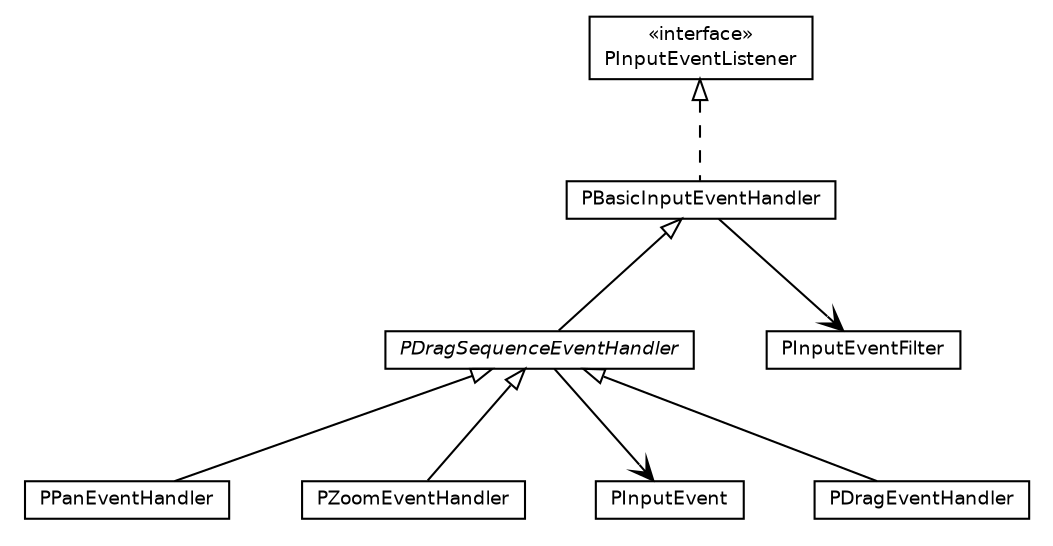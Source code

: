 #!/usr/local/bin/dot
#
# Class diagram 
# Generated by UmlGraph version 4.6 (http://www.spinellis.gr/sw/umlgraph)
#

digraph G {
	edge [fontname="Helvetica",fontsize=10,labelfontname="Helvetica",labelfontsize=10];
	node [fontname="Helvetica",fontsize=10,shape=plaintext];
	// edu.umd.cs.piccolo.event.PDragSequenceEventHandler
	c95 [label=<<table border="0" cellborder="1" cellspacing="0" cellpadding="2" port="p" href="./PDragSequenceEventHandler.html">
		<tr><td><table border="0" cellspacing="0" cellpadding="1">
			<tr><td><font face="Helvetica-Oblique"> PDragSequenceEventHandler </font></td></tr>
		</table></td></tr>
		</table>>, fontname="Helvetica", fontcolor="black", fontsize=9.0];
	// edu.umd.cs.piccolo.event.PInputEventFilter
	c96 [label=<<table border="0" cellborder="1" cellspacing="0" cellpadding="2" port="p" href="./PInputEventFilter.html">
		<tr><td><table border="0" cellspacing="0" cellpadding="1">
			<tr><td> PInputEventFilter </td></tr>
		</table></td></tr>
		</table>>, fontname="Helvetica", fontcolor="black", fontsize=9.0];
	// edu.umd.cs.piccolo.event.PPanEventHandler
	c97 [label=<<table border="0" cellborder="1" cellspacing="0" cellpadding="2" port="p" href="./PPanEventHandler.html">
		<tr><td><table border="0" cellspacing="0" cellpadding="1">
			<tr><td> PPanEventHandler </td></tr>
		</table></td></tr>
		</table>>, fontname="Helvetica", fontcolor="black", fontsize=9.0];
	// edu.umd.cs.piccolo.event.PZoomEventHandler
	c98 [label=<<table border="0" cellborder="1" cellspacing="0" cellpadding="2" port="p" href="./PZoomEventHandler.html">
		<tr><td><table border="0" cellspacing="0" cellpadding="1">
			<tr><td> PZoomEventHandler </td></tr>
		</table></td></tr>
		</table>>, fontname="Helvetica", fontcolor="black", fontsize=9.0];
	// edu.umd.cs.piccolo.event.PInputEvent
	c99 [label=<<table border="0" cellborder="1" cellspacing="0" cellpadding="2" port="p" href="./PInputEvent.html">
		<tr><td><table border="0" cellspacing="0" cellpadding="1">
			<tr><td> PInputEvent </td></tr>
		</table></td></tr>
		</table>>, fontname="Helvetica", fontcolor="black", fontsize=9.0];
	// edu.umd.cs.piccolo.event.PDragEventHandler
	c100 [label=<<table border="0" cellborder="1" cellspacing="0" cellpadding="2" port="p" href="./PDragEventHandler.html">
		<tr><td><table border="0" cellspacing="0" cellpadding="1">
			<tr><td> PDragEventHandler </td></tr>
		</table></td></tr>
		</table>>, fontname="Helvetica", fontcolor="black", fontsize=9.0];
	// edu.umd.cs.piccolo.event.PInputEventListener
	c101 [label=<<table border="0" cellborder="1" cellspacing="0" cellpadding="2" port="p" href="./PInputEventListener.html">
		<tr><td><table border="0" cellspacing="0" cellpadding="1">
			<tr><td> &laquo;interface&raquo; </td></tr>
			<tr><td> PInputEventListener </td></tr>
		</table></td></tr>
		</table>>, fontname="Helvetica", fontcolor="black", fontsize=9.0];
	// edu.umd.cs.piccolo.event.PBasicInputEventHandler
	c102 [label=<<table border="0" cellborder="1" cellspacing="0" cellpadding="2" port="p" href="./PBasicInputEventHandler.html">
		<tr><td><table border="0" cellspacing="0" cellpadding="1">
			<tr><td> PBasicInputEventHandler </td></tr>
		</table></td></tr>
		</table>>, fontname="Helvetica", fontcolor="black", fontsize=9.0];
	//edu.umd.cs.piccolo.event.PDragSequenceEventHandler extends edu.umd.cs.piccolo.event.PBasicInputEventHandler
	c102:p -> c95:p [dir=back,arrowtail=empty];
	//edu.umd.cs.piccolo.event.PPanEventHandler extends edu.umd.cs.piccolo.event.PDragSequenceEventHandler
	c95:p -> c97:p [dir=back,arrowtail=empty];
	//edu.umd.cs.piccolo.event.PZoomEventHandler extends edu.umd.cs.piccolo.event.PDragSequenceEventHandler
	c95:p -> c98:p [dir=back,arrowtail=empty];
	//edu.umd.cs.piccolo.event.PDragEventHandler extends edu.umd.cs.piccolo.event.PDragSequenceEventHandler
	c95:p -> c100:p [dir=back,arrowtail=empty];
	//edu.umd.cs.piccolo.event.PBasicInputEventHandler implements edu.umd.cs.piccolo.event.PInputEventListener
	c101:p -> c102:p [dir=back,arrowtail=empty,style=dashed];
	// edu.umd.cs.piccolo.event.PDragSequenceEventHandler NAVASSOC edu.umd.cs.piccolo.event.PInputEvent
	c95:p -> c99:p [taillabel="", label="", headlabel="", fontname="Helvetica", fontcolor="black", fontsize=10.0, color="black", arrowhead=open];
	// edu.umd.cs.piccolo.event.PBasicInputEventHandler NAVASSOC edu.umd.cs.piccolo.event.PInputEventFilter
	c102:p -> c96:p [taillabel="", label="", headlabel="", fontname="Helvetica", fontcolor="black", fontsize=10.0, color="black", arrowhead=open];
}

